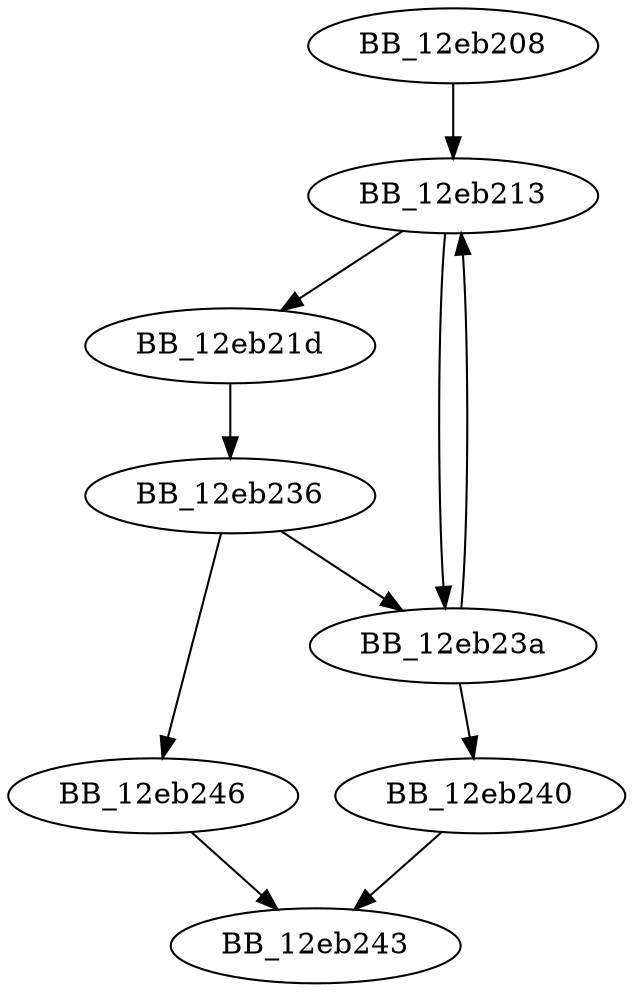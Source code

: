 DiGraph __mtinitlocks{
BB_12eb208->BB_12eb213
BB_12eb213->BB_12eb21d
BB_12eb213->BB_12eb23a
BB_12eb21d->BB_12eb236
BB_12eb236->BB_12eb23a
BB_12eb236->BB_12eb246
BB_12eb23a->BB_12eb213
BB_12eb23a->BB_12eb240
BB_12eb240->BB_12eb243
BB_12eb246->BB_12eb243
}
